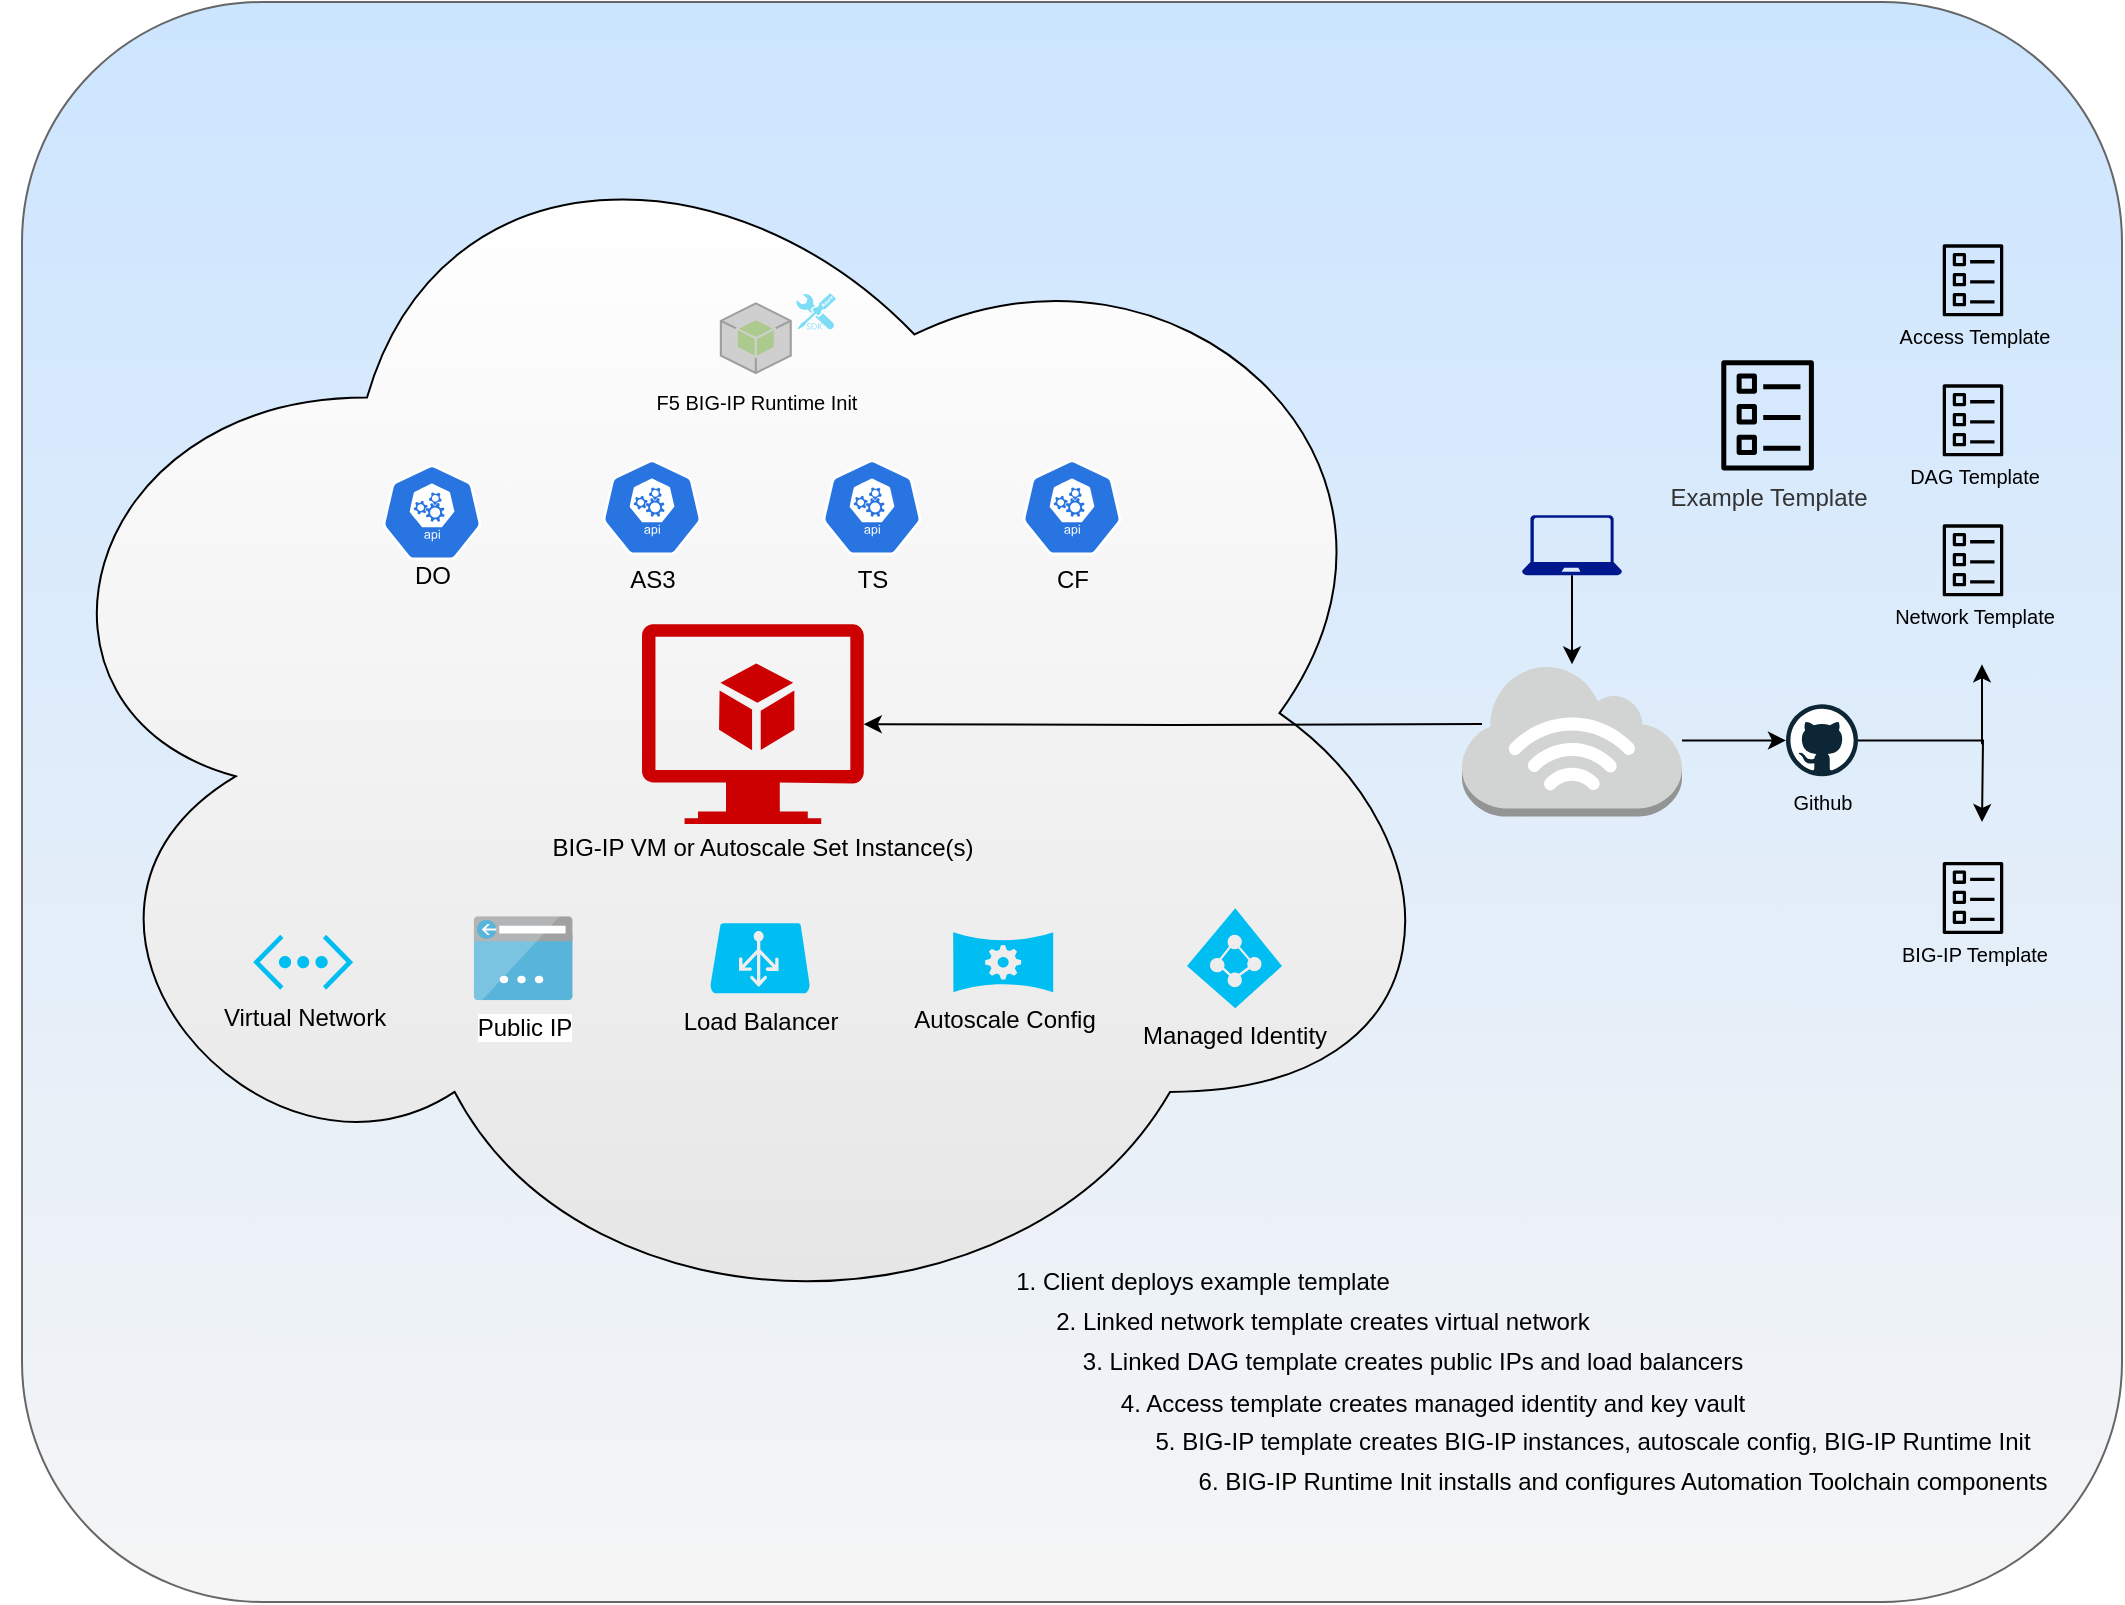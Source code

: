 <mxfile version="12.7.9" type="device"><diagram id="TBPLF4pw3LD6xtb_C-L-" name="Page-1"><mxGraphModel dx="1122" dy="820" grid="1" gridSize="10" guides="1" tooltips="1" connect="1" arrows="1" fold="1" page="1" pageScale="1" pageWidth="1100" pageHeight="850" background="none" math="0" shadow="0"><root><mxCell id="0"/><mxCell id="1" parent="0"/><mxCell id="_M0DYiIFaHxpAlew8Ik0-135" value="&lt;font style=&quot;font-size: 10px&quot;&gt;Cloud SDK&lt;/font&gt;" style="whiteSpace=wrap;html=1;rounded=1;fillColor=#f5f5f5;strokeColor=#666666;fontColor=#333333;gradientColor=#CCE5FF;gradientDirection=north;" parent="1" vertex="1"><mxGeometry x="30" y="30" width="1050" height="800" as="geometry"/></mxCell><mxCell id="_M0DYiIFaHxpAlew8Ik0-21" value="" style="ellipse;shape=cloud;whiteSpace=wrap;html=1;gradientColor=#E6E6E6;gradientDirection=south;" parent="1" vertex="1"><mxGeometry x="20" y="70" width="730" height="631.18" as="geometry"/></mxCell><mxCell id="_M0DYiIFaHxpAlew8Ik0-210" value="" style="group" parent="1" vertex="1" connectable="0"><mxGeometry x="350" y="161.18" width="106.91" height="78.743" as="geometry"/></mxCell><mxCell id="_M0DYiIFaHxpAlew8Ik0-155" value="" style="group" parent="_M0DYiIFaHxpAlew8Ik0-210" vertex="1" connectable="0"><mxGeometry width="106.91" height="78.743" as="geometry"/></mxCell><mxCell id="_M0DYiIFaHxpAlew8Ik0-156" value="" style="group" parent="_M0DYiIFaHxpAlew8Ik0-155" vertex="1" connectable="0"><mxGeometry width="106.91" height="78.743" as="geometry"/></mxCell><mxCell id="_M0DYiIFaHxpAlew8Ik0-157" value="" style="group" parent="_M0DYiIFaHxpAlew8Ik0-156" vertex="1" connectable="0"><mxGeometry width="106.91" height="78.743" as="geometry"/></mxCell><mxCell id="_M0DYiIFaHxpAlew8Ik0-158" value="" style="group" parent="_M0DYiIFaHxpAlew8Ik0-157" vertex="1" connectable="0"><mxGeometry width="106.91" height="78.743" as="geometry"/></mxCell><mxCell id="_M0DYiIFaHxpAlew8Ik0-159" value="" style="outlineConnect=0;dashed=0;verticalLabelPosition=bottom;verticalAlign=top;align=center;html=1;shape=mxgraph.aws3.android;fillColor=#8CC64F;gradientColor=none;rounded=1;opacity=50;" parent="_M0DYiIFaHxpAlew8Ik0-158" vertex="1"><mxGeometry x="28.91" y="18.93" width="36" height="36" as="geometry"/></mxCell><mxCell id="_M0DYiIFaHxpAlew8Ik0-160" value="&lt;font style=&quot;font-size: 10px&quot;&gt;F5 BIG-IP Runtime Init&lt;/font&gt;" style="text;html=1;align=center;verticalAlign=middle;resizable=0;points=[];autosize=1;" parent="_M0DYiIFaHxpAlew8Ik0-158" vertex="1"><mxGeometry x="-13.09" y="58.743" width="120" height="20" as="geometry"/></mxCell><mxCell id="_M0DYiIFaHxpAlew8Ik0-209" value="" style="verticalLabelPosition=bottom;html=1;verticalAlign=top;align=center;strokeColor=none;fillColor=#00BEF2;shape=mxgraph.azure.azure_sdk;rounded=1;opacity=50;" parent="_M0DYiIFaHxpAlew8Ik0-210" vertex="1"><mxGeometry x="67" y="14.39" width="20.09" height="18.26" as="geometry"/></mxCell><mxCell id="_M0DYiIFaHxpAlew8Ik0-217" style="edgeStyle=orthogonalEdgeStyle;rounded=0;orthogonalLoop=1;jettySize=auto;html=1;" parent="1" source="_M0DYiIFaHxpAlew8Ik0-233" edge="1"><mxGeometry relative="1" as="geometry"><mxPoint x="1010" y="440" as="targetPoint"/></mxGeometry></mxCell><mxCell id="_M0DYiIFaHxpAlew8Ik0-239" style="edgeStyle=orthogonalEdgeStyle;rounded=0;orthogonalLoop=1;jettySize=auto;html=1;" parent="1" edge="1"><mxGeometry relative="1" as="geometry"><mxPoint x="1010" y="361.18" as="targetPoint"/><Array as="points"><mxPoint x="1010" y="401.18"/></Array><mxPoint x="1010" y="401.18" as="sourcePoint"/></mxGeometry></mxCell><mxCell id="_M0DYiIFaHxpAlew8Ik0-145" value="" style="group" parent="1" vertex="1" connectable="0"><mxGeometry x="750" y="361.18" width="110" height="96.13" as="geometry"/></mxCell><mxCell id="_M0DYiIFaHxpAlew8Ik0-23" value="" style="outlineConnect=0;dashed=0;verticalLabelPosition=bottom;verticalAlign=top;align=center;html=1;shape=mxgraph.aws3.internet_3;fillColor=#D2D3D3;gradientColor=none;" parent="_M0DYiIFaHxpAlew8Ik0-145" vertex="1"><mxGeometry width="110" height="76.13" as="geometry"/></mxCell><mxCell id="_M0DYiIFaHxpAlew8Ik0-253" value="" style="group" parent="1" vertex="1" connectable="0"><mxGeometry x="910" y="381.18" width="40" height="59" as="geometry"/></mxCell><mxCell id="_M0DYiIFaHxpAlew8Ik0-233" value="" style="dashed=0;outlineConnect=0;html=1;align=center;labelPosition=center;verticalLabelPosition=bottom;verticalAlign=top;shape=mxgraph.weblogos.github;rounded=1;fillColor=#000000;" parent="_M0DYiIFaHxpAlew8Ik0-253" vertex="1"><mxGeometry x="2" width="36" height="36" as="geometry"/></mxCell><mxCell id="_M0DYiIFaHxpAlew8Ik0-241" value="&lt;font style=&quot;font-size: 10px&quot;&gt;Github&lt;/font&gt;" style="text;html=1;resizable=0;autosize=1;align=center;verticalAlign=middle;points=[];fillColor=none;strokeColor=none;rounded=0;" parent="_M0DYiIFaHxpAlew8Ik0-253" vertex="1"><mxGeometry y="39" width="40" height="20" as="geometry"/></mxCell><mxCell id="3KkGRNWES5DtnqQzAj3k-28" value="Autoscale Config" style="verticalLabelPosition=bottom;html=1;verticalAlign=top;align=center;strokeColor=none;fillColor=#00BEF2;shape=mxgraph.azure.autoscale;" parent="1" vertex="1"><mxGeometry x="495.59" y="495.12" width="50" height="30" as="geometry"/></mxCell><mxCell id="3KkGRNWES5DtnqQzAj3k-43" value="" style="group" parent="1" vertex="1" connectable="0"><mxGeometry x="210" y="258.68" width="370" height="70.5" as="geometry"/></mxCell><mxCell id="3KkGRNWES5DtnqQzAj3k-35" value="" style="html=1;dashed=0;whitespace=wrap;fillColor=#2875E2;strokeColor=#ffffff;points=[[0.005,0.63,0],[0.1,0.2,0],[0.9,0.2,0],[0.5,0,0],[0.995,0.63,0],[0.72,0.99,0],[0.5,1,0],[0.28,0.99,0]];shape=mxgraph.kubernetes.icon;prIcon=api" parent="3KkGRNWES5DtnqQzAj3k-43" vertex="1"><mxGeometry y="2.5" width="50" height="48" as="geometry"/></mxCell><mxCell id="3KkGRNWES5DtnqQzAj3k-36" value="" style="html=1;dashed=0;whitespace=wrap;fillColor=#2875E2;strokeColor=#ffffff;points=[[0.005,0.63,0],[0.1,0.2,0],[0.9,0.2,0],[0.5,0,0],[0.995,0.63,0],[0.72,0.99,0],[0.5,1,0],[0.28,0.99,0]];shape=mxgraph.kubernetes.icon;prIcon=api" parent="3KkGRNWES5DtnqQzAj3k-43" vertex="1"><mxGeometry x="110" width="50" height="48" as="geometry"/></mxCell><mxCell id="3KkGRNWES5DtnqQzAj3k-37" value="" style="html=1;dashed=0;whitespace=wrap;fillColor=#2875E2;strokeColor=#ffffff;points=[[0.005,0.63,0],[0.1,0.2,0],[0.9,0.2,0],[0.5,0,0],[0.995,0.63,0],[0.72,0.99,0],[0.5,1,0],[0.28,0.99,0]];shape=mxgraph.kubernetes.icon;prIcon=api" parent="3KkGRNWES5DtnqQzAj3k-43" vertex="1"><mxGeometry x="220" width="50" height="48" as="geometry"/></mxCell><mxCell id="3KkGRNWES5DtnqQzAj3k-38" value="DO" style="text;html=1;resizable=0;autosize=1;align=center;verticalAlign=middle;points=[];fillColor=none;strokeColor=none;rounded=0;" parent="3KkGRNWES5DtnqQzAj3k-43" vertex="1"><mxGeometry x="10" y="48" width="30" height="20" as="geometry"/></mxCell><mxCell id="3KkGRNWES5DtnqQzAj3k-39" value="AS3" style="text;html=1;resizable=0;autosize=1;align=center;verticalAlign=middle;points=[];fillColor=none;strokeColor=none;rounded=0;" parent="3KkGRNWES5DtnqQzAj3k-43" vertex="1"><mxGeometry x="115" y="50.5" width="40" height="20" as="geometry"/></mxCell><mxCell id="3KkGRNWES5DtnqQzAj3k-40" value="TS" style="text;html=1;resizable=0;autosize=1;align=center;verticalAlign=middle;points=[];fillColor=none;strokeColor=none;rounded=0;" parent="3KkGRNWES5DtnqQzAj3k-43" vertex="1"><mxGeometry x="230" y="50.5" width="30" height="20" as="geometry"/></mxCell><mxCell id="3KkGRNWES5DtnqQzAj3k-41" value="" style="html=1;dashed=0;whitespace=wrap;fillColor=#2875E2;strokeColor=#ffffff;points=[[0.005,0.63,0],[0.1,0.2,0],[0.9,0.2,0],[0.5,0,0],[0.995,0.63,0],[0.72,0.99,0],[0.5,1,0],[0.28,0.99,0]];shape=mxgraph.kubernetes.icon;prIcon=api" parent="3KkGRNWES5DtnqQzAj3k-43" vertex="1"><mxGeometry x="320" width="50" height="48" as="geometry"/></mxCell><mxCell id="3KkGRNWES5DtnqQzAj3k-42" value="CF" style="text;html=1;resizable=0;autosize=1;align=center;verticalAlign=middle;points=[];fillColor=none;strokeColor=none;rounded=0;" parent="3KkGRNWES5DtnqQzAj3k-43" vertex="1"><mxGeometry x="330" y="50.5" width="30" height="20" as="geometry"/></mxCell><mxCell id="3KkGRNWES5DtnqQzAj3k-55" style="edgeStyle=orthogonalEdgeStyle;rounded=0;orthogonalLoop=1;jettySize=auto;html=1;" parent="1" source="_M0DYiIFaHxpAlew8Ik0-23" target="_M0DYiIFaHxpAlew8Ik0-233" edge="1"><mxGeometry relative="1" as="geometry"><mxPoint x="860" y="399" as="sourcePoint"/></mxGeometry></mxCell><mxCell id="3KkGRNWES5DtnqQzAj3k-57" style="edgeStyle=orthogonalEdgeStyle;rounded=0;orthogonalLoop=1;jettySize=auto;html=1;" parent="1" target="_M0DYiIFaHxpAlew8Ik0-22" edge="1"><mxGeometry relative="1" as="geometry"><mxPoint x="760" y="391" as="sourcePoint"/></mxGeometry></mxCell><mxCell id="3KkGRNWES5DtnqQzAj3k-59" value="" style="group;rounded=0;" parent="1" vertex="1" connectable="0"><mxGeometry x="780" y="193.83" width="210" height="122.85" as="geometry"/></mxCell><mxCell id="_M0DYiIFaHxpAlew8Ik0-146" value="" style="group" parent="3KkGRNWES5DtnqQzAj3k-59" vertex="1" connectable="0"><mxGeometry x="50" width="160" height="115.5" as="geometry"/></mxCell><mxCell id="_M0DYiIFaHxpAlew8Ik0-147" value="Example Template" style="outlineConnect=0;fontColor=#333333;fillColor=#000000;strokeColor=#666666;dashed=0;verticalLabelPosition=bottom;verticalAlign=top;align=center;html=1;fontSize=12;fontStyle=0;pointerEvents=1;shape=mxgraph.aws4.template;" parent="_M0DYiIFaHxpAlew8Ik0-146" vertex="1"><mxGeometry x="44" y="15.298" width="57.6" height="55.073" as="geometry"/></mxCell><mxCell id="3KkGRNWES5DtnqQzAj3k-48" value="" style="aspect=fixed;pointerEvents=1;shadow=0;dashed=0;html=1;strokeColor=none;labelPosition=center;verticalLabelPosition=bottom;verticalAlign=top;align=center;fillColor=#00188D;shape=mxgraph.azure.laptop" parent="3KkGRNWES5DtnqQzAj3k-59" vertex="1"><mxGeometry y="92.85" width="50" height="30" as="geometry"/></mxCell><mxCell id="3KkGRNWES5DtnqQzAj3k-51" style="edgeStyle=orthogonalEdgeStyle;rounded=0;orthogonalLoop=1;jettySize=auto;html=1;" parent="1" source="3KkGRNWES5DtnqQzAj3k-48" target="_M0DYiIFaHxpAlew8Ik0-23" edge="1"><mxGeometry relative="1" as="geometry"/></mxCell><mxCell id="wfL6TNnV5ihlvDAfudO5-1" value="1. Client deploys example template" style="text;html=1;resizable=0;autosize=1;align=center;verticalAlign=middle;points=[];fillColor=none;strokeColor=none;rounded=0;" vertex="1" parent="1"><mxGeometry x="520" y="660.0" width="200" height="20" as="geometry"/></mxCell><mxCell id="wfL6TNnV5ihlvDAfudO5-2" value="2. Linked network template creates virtual network" style="text;html=1;resizable=0;autosize=1;align=center;verticalAlign=middle;points=[];fillColor=none;strokeColor=none;rounded=0;" vertex="1" parent="1"><mxGeometry x="540" y="680.0" width="280" height="20" as="geometry"/></mxCell><mxCell id="wfL6TNnV5ihlvDAfudO5-3" value="3. Linked DAG template creates public IPs and load balancers" style="text;html=1;resizable=0;autosize=1;align=center;verticalAlign=middle;points=[];fillColor=none;strokeColor=none;rounded=0;" vertex="1" parent="1"><mxGeometry x="550" y="700.0" width="350" height="20" as="geometry"/></mxCell><mxCell id="wfL6TNnV5ihlvDAfudO5-4" value="4. Access template creates managed identity and key vault" style="text;html=1;resizable=0;autosize=1;align=center;verticalAlign=middle;points=[];fillColor=none;strokeColor=none;rounded=0;" vertex="1" parent="1"><mxGeometry x="570" y="721.18" width="330" height="20" as="geometry"/></mxCell><mxCell id="wfL6TNnV5ihlvDAfudO5-5" value="5. BIG-IP template creates BIG-IP instances, autoscale config, BIG-IP Runtime Init" style="text;html=1;resizable=0;autosize=1;align=center;verticalAlign=middle;points=[];fillColor=none;strokeColor=none;rounded=0;" vertex="1" parent="1"><mxGeometry x="590" y="740.0" width="450" height="20" as="geometry"/></mxCell><mxCell id="wfL6TNnV5ihlvDAfudO5-6" value="6. BIG-IP Runtime Init installs and configures Automation Toolchain components" style="text;html=1;resizable=0;autosize=1;align=center;verticalAlign=middle;points=[];fillColor=none;strokeColor=none;rounded=0;" vertex="1" parent="1"><mxGeometry x="610" y="760.0" width="440" height="20" as="geometry"/></mxCell><mxCell id="3KkGRNWES5DtnqQzAj3k-16" value="" style="group" parent="1" vertex="1" connectable="0"><mxGeometry x="960" y="281.18" width="100" height="75.5" as="geometry"/></mxCell><mxCell id="3KkGRNWES5DtnqQzAj3k-17" value="" style="outlineConnect=0;fontColor=#333333;fillColor=#000000;strokeColor=#666666;dashed=0;verticalLabelPosition=bottom;verticalAlign=top;align=center;html=1;fontSize=12;fontStyle=0;pointerEvents=1;shape=mxgraph.aws4.template;" parent="3KkGRNWES5DtnqQzAj3k-16" vertex="1"><mxGeometry x="27.5" y="10" width="36" height="36" as="geometry"/></mxCell><mxCell id="3KkGRNWES5DtnqQzAj3k-18" value="&lt;font style=&quot;font-size: 10px&quot;&gt;Network Template&lt;/font&gt;" style="text;html=1;resizable=0;autosize=1;align=center;verticalAlign=middle;points=[];fillColor=none;strokeColor=none;rounded=0;opacity=50;" parent="3KkGRNWES5DtnqQzAj3k-16" vertex="1"><mxGeometry x="-4.5" y="46" width="100" height="20" as="geometry"/></mxCell><mxCell id="3KkGRNWES5DtnqQzAj3k-27" value="Virtual Network" style="verticalLabelPosition=bottom;html=1;verticalAlign=top;align=center;strokeColor=none;fillColor=#00BEF2;shape=mxgraph.azure.virtual_network;pointerEvents=1;" parent="1" vertex="1"><mxGeometry x="145.59" y="496.37" width="50" height="27.5" as="geometry"/></mxCell><mxCell id="3KkGRNWES5DtnqQzAj3k-19" value="" style="group" parent="1" vertex="1" connectable="0"><mxGeometry x="960" y="211.18" width="100" height="75.5" as="geometry"/></mxCell><mxCell id="3KkGRNWES5DtnqQzAj3k-20" value="" style="outlineConnect=0;fontColor=#333333;fillColor=#000000;strokeColor=#666666;dashed=0;verticalLabelPosition=bottom;verticalAlign=top;align=center;html=1;fontSize=12;fontStyle=0;pointerEvents=1;shape=mxgraph.aws4.template;" parent="3KkGRNWES5DtnqQzAj3k-19" vertex="1"><mxGeometry x="27.5" y="10" width="36" height="36" as="geometry"/></mxCell><mxCell id="3KkGRNWES5DtnqQzAj3k-21" value="&lt;font style=&quot;font-size: 10px&quot;&gt;DAG Template&lt;/font&gt;" style="text;html=1;resizable=0;autosize=1;align=center;verticalAlign=middle;points=[];fillColor=none;strokeColor=none;rounded=0;opacity=50;" parent="3KkGRNWES5DtnqQzAj3k-19" vertex="1"><mxGeometry x="5.5" y="46" width="80" height="20" as="geometry"/></mxCell><mxCell id="3KkGRNWES5DtnqQzAj3k-30" value="Load Balancer" style="verticalLabelPosition=bottom;html=1;verticalAlign=top;align=center;strokeColor=none;fillColor=#00BEF2;shape=mxgraph.azure.azure_load_balancer;" parent="1" vertex="1"><mxGeometry x="374.04" y="490.62" width="50" height="35" as="geometry"/></mxCell><mxCell id="3KkGRNWES5DtnqQzAj3k-32" value="Public IP" style="aspect=fixed;html=1;points=[];align=center;image;fontSize=12;image=img/lib/mscae/App_Service_IPAddress.svg;" parent="1" vertex="1"><mxGeometry x="255.59" y="487.12" width="50" height="42" as="geometry"/></mxCell><mxCell id="3KkGRNWES5DtnqQzAj3k-22" value="" style="group" parent="1" vertex="1" connectable="0"><mxGeometry x="960" y="141.18" width="100" height="75.5" as="geometry"/></mxCell><mxCell id="3KkGRNWES5DtnqQzAj3k-23" value="" style="outlineConnect=0;fontColor=#333333;fillColor=#000000;strokeColor=#666666;dashed=0;verticalLabelPosition=bottom;verticalAlign=top;align=center;html=1;fontSize=12;fontStyle=0;pointerEvents=1;shape=mxgraph.aws4.template;" parent="3KkGRNWES5DtnqQzAj3k-22" vertex="1"><mxGeometry x="27.5" y="10" width="36" height="36" as="geometry"/></mxCell><mxCell id="3KkGRNWES5DtnqQzAj3k-24" value="&lt;font style=&quot;font-size: 10px&quot;&gt;Access Template&lt;/font&gt;" style="text;html=1;resizable=0;autosize=1;align=center;verticalAlign=middle;points=[];fillColor=none;strokeColor=none;rounded=0;opacity=50;" parent="3KkGRNWES5DtnqQzAj3k-22" vertex="1"><mxGeometry x="0.5" y="46" width="90" height="20" as="geometry"/></mxCell><mxCell id="3KkGRNWES5DtnqQzAj3k-25" value="Managed Identity" style="verticalLabelPosition=bottom;html=1;verticalAlign=top;align=center;strokeColor=none;fillColor=#00BEF2;shape=mxgraph.azure.azure_active_directory;" parent="1" vertex="1"><mxGeometry x="612.5" y="483.12" width="47.5" height="50" as="geometry"/></mxCell><mxCell id="_M0DYiIFaHxpAlew8Ik0-54" value="" style="group" parent="1" vertex="1" connectable="0"><mxGeometry x="340" y="341.18" width="174.998" height="121.63" as="geometry"/></mxCell><mxCell id="_M0DYiIFaHxpAlew8Ik0-22" value="" style="aspect=fixed;pointerEvents=1;shadow=0;dashed=0;html=1;strokeColor=none;labelPosition=center;verticalLabelPosition=bottom;verticalAlign=top;align=center;fillColor=#CC0000;shape=mxgraph.azure.virtual_machine_feature" parent="_M0DYiIFaHxpAlew8Ik0-54" vertex="1"><mxGeometry width="110.884" height="99.792" as="geometry"/></mxCell><mxCell id="_M0DYiIFaHxpAlew8Ik0-53" value="BIG-IP VM or Autoscale Set Instance(s)" style="text;html=1;align=center;verticalAlign=middle;resizable=0;points=[];autosize=1;" parent="_M0DYiIFaHxpAlew8Ik0-54" vertex="1"><mxGeometry x="-55.002" y="101.627" width="230" height="20" as="geometry"/></mxCell><mxCell id="3KkGRNWES5DtnqQzAj3k-13" value="" style="group" parent="1" vertex="1" connectable="0"><mxGeometry x="960" y="450" width="100" height="75.5" as="geometry"/></mxCell><mxCell id="3KkGRNWES5DtnqQzAj3k-14" value="" style="outlineConnect=0;fontColor=#333333;fillColor=#000000;strokeColor=#666666;dashed=0;verticalLabelPosition=bottom;verticalAlign=top;align=center;html=1;fontSize=12;fontStyle=0;pointerEvents=1;shape=mxgraph.aws4.template;" parent="3KkGRNWES5DtnqQzAj3k-13" vertex="1"><mxGeometry x="27.5" y="10" width="36" height="36" as="geometry"/></mxCell><mxCell id="3KkGRNWES5DtnqQzAj3k-15" value="&lt;font style=&quot;font-size: 10px&quot;&gt;BIG-IP Template&lt;/font&gt;" style="text;html=1;resizable=0;autosize=1;align=center;verticalAlign=middle;points=[];fillColor=none;strokeColor=none;rounded=0;opacity=50;" parent="3KkGRNWES5DtnqQzAj3k-13" vertex="1"><mxGeometry x="0.5" y="46" width="90" height="20" as="geometry"/></mxCell></root></mxGraphModel></diagram></mxfile>